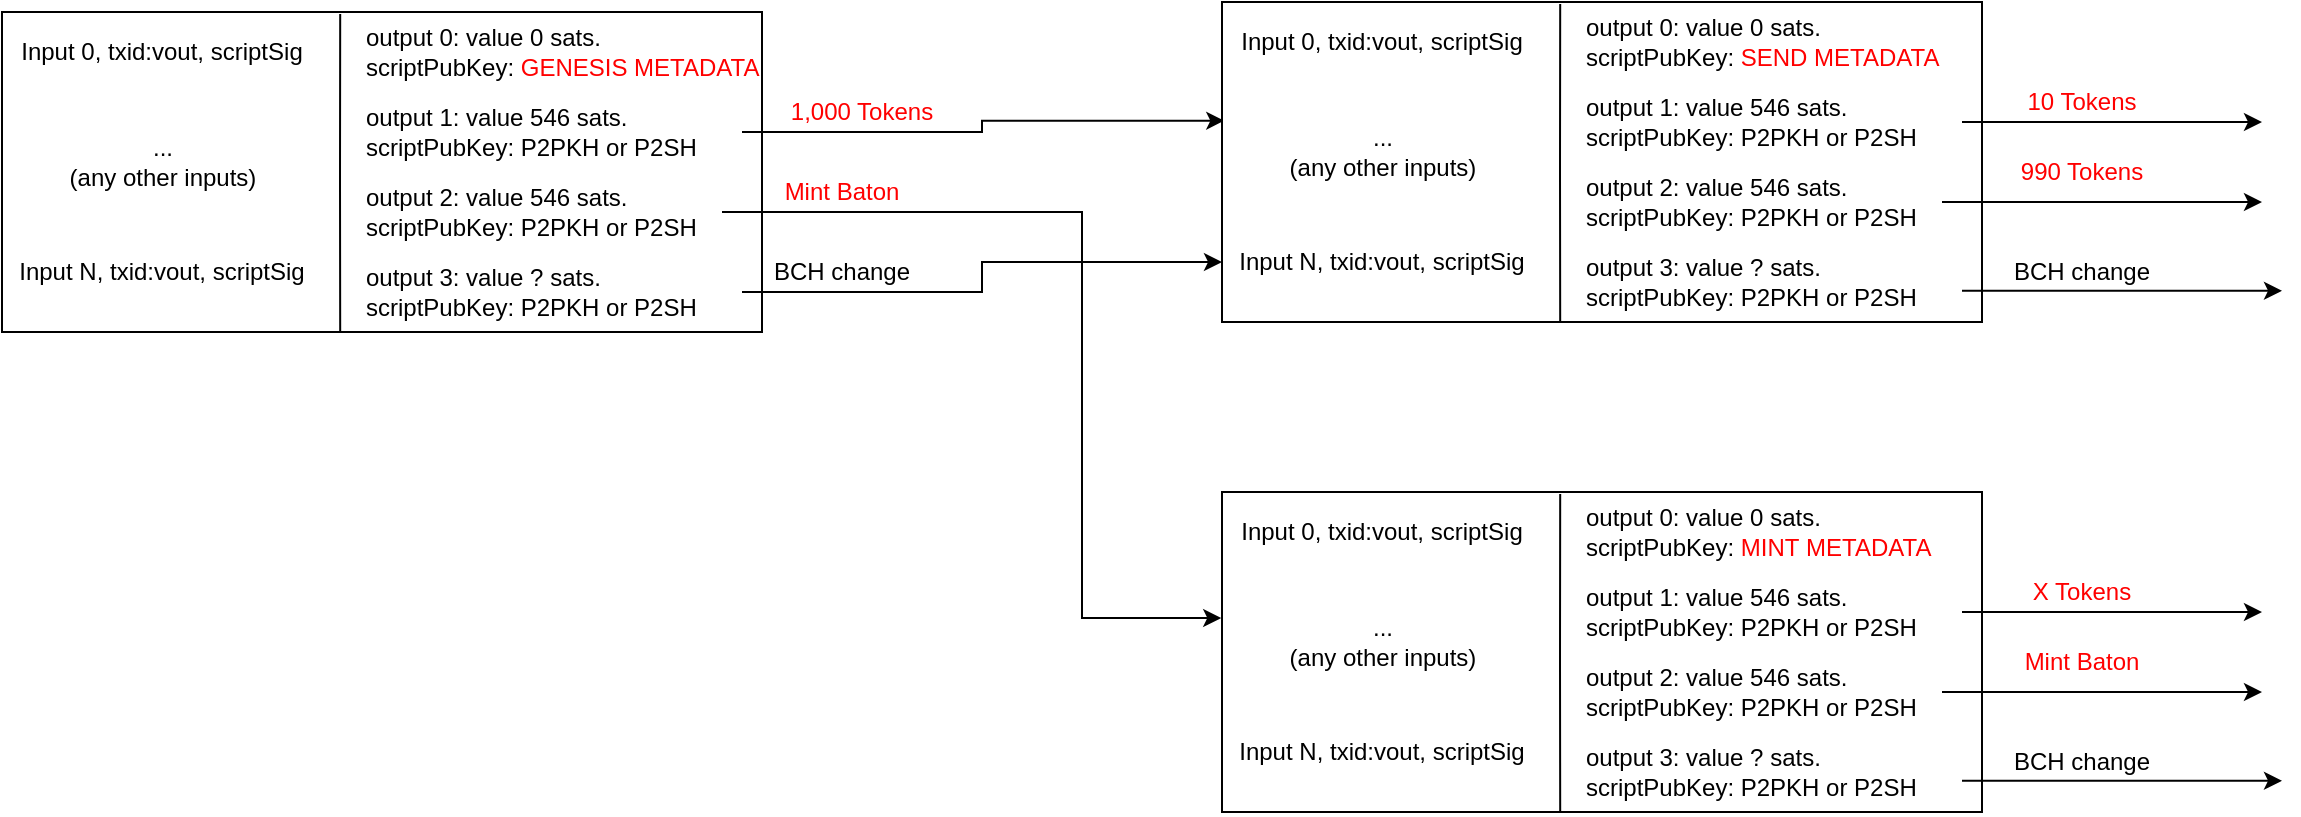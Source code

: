 <mxfile version="13.10.0" type="github">
  <diagram id="DNg9V2jsF8NSnpXROGT9" name="Page-1">
    <mxGraphModel dx="1440" dy="1312" grid="1" gridSize="10" guides="1" tooltips="1" connect="1" arrows="1" fold="1" page="1" pageScale="1" pageWidth="850" pageHeight="1100" math="0" shadow="0">
      <root>
        <mxCell id="0" />
        <mxCell id="1" parent="0" />
        <mxCell id="EfIZh7Z6Vbl0Ue_rGGfy-1" value="" style="rounded=0;whiteSpace=wrap;html=1;" vertex="1" parent="1">
          <mxGeometry x="90" y="190" width="380" height="160" as="geometry" />
        </mxCell>
        <mxCell id="EfIZh7Z6Vbl0Ue_rGGfy-3" value="" style="endArrow=none;html=1;entryX=0.445;entryY=0.006;entryDx=0;entryDy=0;exitX=0.445;exitY=1;exitDx=0;exitDy=0;exitPerimeter=0;entryPerimeter=0;" edge="1" parent="1" source="EfIZh7Z6Vbl0Ue_rGGfy-1" target="EfIZh7Z6Vbl0Ue_rGGfy-1">
          <mxGeometry width="50" height="50" relative="1" as="geometry">
            <mxPoint x="360" y="310" as="sourcePoint" />
            <mxPoint x="410" y="260" as="targetPoint" />
            <Array as="points">
              <mxPoint x="259" y="270" />
            </Array>
          </mxGeometry>
        </mxCell>
        <mxCell id="EfIZh7Z6Vbl0Ue_rGGfy-10" value="Input 0, txid:vout, scriptSig" style="text;html=1;strokeColor=none;fillColor=none;align=center;verticalAlign=middle;whiteSpace=wrap;rounded=0;" vertex="1" parent="1">
          <mxGeometry x="90" y="200" width="160" height="20" as="geometry" />
        </mxCell>
        <mxCell id="EfIZh7Z6Vbl0Ue_rGGfy-11" value="Input N, txid:vout, scriptSig" style="text;html=1;strokeColor=none;fillColor=none;align=center;verticalAlign=middle;whiteSpace=wrap;rounded=0;" vertex="1" parent="1">
          <mxGeometry x="90" y="310" width="160" height="20" as="geometry" />
        </mxCell>
        <mxCell id="EfIZh7Z6Vbl0Ue_rGGfy-13" value="output 0: value 0 sats.&lt;br&gt;scriptPubKey: &lt;font color=&quot;#ff0000&quot;&gt;GENESIS METADATA&lt;/font&gt;" style="text;html=1;strokeColor=none;fillColor=none;align=left;verticalAlign=middle;whiteSpace=wrap;rounded=0;" vertex="1" parent="1">
          <mxGeometry x="270" y="200" width="210" height="20" as="geometry" />
        </mxCell>
        <mxCell id="EfIZh7Z6Vbl0Ue_rGGfy-14" value="...&lt;br&gt;(any other inputs)" style="text;html=1;strokeColor=none;fillColor=none;align=center;verticalAlign=middle;whiteSpace=wrap;rounded=0;" vertex="1" parent="1">
          <mxGeometry x="107.5" y="250" width="125" height="30" as="geometry" />
        </mxCell>
        <mxCell id="EfIZh7Z6Vbl0Ue_rGGfy-23" style="edgeStyle=orthogonalEdgeStyle;rounded=0;orthogonalLoop=1;jettySize=auto;html=1;entryX=0.003;entryY=0.371;entryDx=0;entryDy=0;entryPerimeter=0;" edge="1" parent="1" source="EfIZh7Z6Vbl0Ue_rGGfy-16" target="EfIZh7Z6Vbl0Ue_rGGfy-33">
          <mxGeometry relative="1" as="geometry">
            <mxPoint x="700" y="250" as="targetPoint" />
          </mxGeometry>
        </mxCell>
        <mxCell id="EfIZh7Z6Vbl0Ue_rGGfy-16" value="output 1: value 546 sats.&lt;br&gt;scriptPubKey: P2PKH or P2SH" style="text;html=1;strokeColor=none;fillColor=none;align=left;verticalAlign=middle;whiteSpace=wrap;rounded=0;" vertex="1" parent="1">
          <mxGeometry x="270" y="240" width="190" height="20" as="geometry" />
        </mxCell>
        <mxCell id="EfIZh7Z6Vbl0Ue_rGGfy-31" style="edgeStyle=orthogonalEdgeStyle;rounded=0;orthogonalLoop=1;jettySize=auto;html=1;exitX=1;exitY=0.5;exitDx=0;exitDy=0;entryX=-0.001;entryY=0.394;entryDx=0;entryDy=0;entryPerimeter=0;" edge="1" parent="1" source="EfIZh7Z6Vbl0Ue_rGGfy-18" target="EfIZh7Z6Vbl0Ue_rGGfy-48">
          <mxGeometry relative="1" as="geometry">
            <mxPoint x="610" y="480" as="targetPoint" />
            <Array as="points">
              <mxPoint x="630" y="290" />
              <mxPoint x="630" y="493" />
            </Array>
          </mxGeometry>
        </mxCell>
        <mxCell id="EfIZh7Z6Vbl0Ue_rGGfy-18" value="output 2: value 546 sats.&lt;br&gt;scriptPubKey: P2PKH or P2SH" style="text;html=1;strokeColor=none;fillColor=none;align=left;verticalAlign=middle;whiteSpace=wrap;rounded=0;" vertex="1" parent="1">
          <mxGeometry x="270" y="280" width="180" height="20" as="geometry" />
        </mxCell>
        <mxCell id="EfIZh7Z6Vbl0Ue_rGGfy-25" style="edgeStyle=orthogonalEdgeStyle;rounded=0;orthogonalLoop=1;jettySize=auto;html=1;entryX=0;entryY=0.5;entryDx=0;entryDy=0;" edge="1" parent="1" source="EfIZh7Z6Vbl0Ue_rGGfy-19" target="EfIZh7Z6Vbl0Ue_rGGfy-36">
          <mxGeometry relative="1" as="geometry">
            <mxPoint x="580" y="330" as="targetPoint" />
          </mxGeometry>
        </mxCell>
        <mxCell id="EfIZh7Z6Vbl0Ue_rGGfy-19" value="output 3: value ? sats.&lt;br&gt;scriptPubKey: P2PKH or P2SH" style="text;html=1;strokeColor=none;fillColor=none;align=left;verticalAlign=middle;whiteSpace=wrap;rounded=0;" vertex="1" parent="1">
          <mxGeometry x="270" y="320" width="190" height="20" as="geometry" />
        </mxCell>
        <mxCell id="EfIZh7Z6Vbl0Ue_rGGfy-27" value="&lt;font color=&quot;#ff0000&quot;&gt;1,000 Tokens&lt;/font&gt;" style="text;html=1;strokeColor=none;fillColor=none;align=center;verticalAlign=middle;whiteSpace=wrap;rounded=0;" vertex="1" parent="1">
          <mxGeometry x="470" y="230" width="100" height="20" as="geometry" />
        </mxCell>
        <mxCell id="EfIZh7Z6Vbl0Ue_rGGfy-30" value="&lt;font color=&quot;#ff0000&quot;&gt;Mint Baton&lt;/font&gt;" style="text;html=1;strokeColor=none;fillColor=none;align=center;verticalAlign=middle;whiteSpace=wrap;rounded=0;" vertex="1" parent="1">
          <mxGeometry x="460" y="270" width="100" height="20" as="geometry" />
        </mxCell>
        <mxCell id="EfIZh7Z6Vbl0Ue_rGGfy-32" value="BCH change" style="text;html=1;strokeColor=none;fillColor=none;align=center;verticalAlign=middle;whiteSpace=wrap;rounded=0;" vertex="1" parent="1">
          <mxGeometry x="460" y="310" width="100" height="20" as="geometry" />
        </mxCell>
        <mxCell id="EfIZh7Z6Vbl0Ue_rGGfy-33" value="" style="rounded=0;whiteSpace=wrap;html=1;" vertex="1" parent="1">
          <mxGeometry x="700" y="185" width="380" height="160" as="geometry" />
        </mxCell>
        <mxCell id="EfIZh7Z6Vbl0Ue_rGGfy-34" value="" style="endArrow=none;html=1;entryX=0.445;entryY=0.006;entryDx=0;entryDy=0;exitX=0.445;exitY=1;exitDx=0;exitDy=0;exitPerimeter=0;entryPerimeter=0;" edge="1" parent="1" source="EfIZh7Z6Vbl0Ue_rGGfy-33" target="EfIZh7Z6Vbl0Ue_rGGfy-33">
          <mxGeometry width="50" height="50" relative="1" as="geometry">
            <mxPoint x="970" y="305" as="sourcePoint" />
            <mxPoint x="1020" y="255" as="targetPoint" />
            <Array as="points">
              <mxPoint x="869" y="265" />
            </Array>
          </mxGeometry>
        </mxCell>
        <mxCell id="EfIZh7Z6Vbl0Ue_rGGfy-35" value="Input 0, txid:vout, scriptSig" style="text;html=1;strokeColor=none;fillColor=none;align=center;verticalAlign=middle;whiteSpace=wrap;rounded=0;" vertex="1" parent="1">
          <mxGeometry x="700" y="195" width="160" height="20" as="geometry" />
        </mxCell>
        <mxCell id="EfIZh7Z6Vbl0Ue_rGGfy-36" value="Input N, txid:vout, scriptSig" style="text;html=1;strokeColor=none;fillColor=none;align=center;verticalAlign=middle;whiteSpace=wrap;rounded=0;" vertex="1" parent="1">
          <mxGeometry x="700" y="305" width="160" height="20" as="geometry" />
        </mxCell>
        <mxCell id="EfIZh7Z6Vbl0Ue_rGGfy-37" value="output 0: value 0 sats.&lt;br&gt;scriptPubKey: &lt;font color=&quot;#ff0000&quot;&gt;SEND METADATA&lt;/font&gt;" style="text;html=1;strokeColor=none;fillColor=none;align=left;verticalAlign=middle;whiteSpace=wrap;rounded=0;" vertex="1" parent="1">
          <mxGeometry x="880" y="195" width="210" height="20" as="geometry" />
        </mxCell>
        <mxCell id="EfIZh7Z6Vbl0Ue_rGGfy-38" value="...&lt;br&gt;(any other inputs)" style="text;html=1;strokeColor=none;fillColor=none;align=center;verticalAlign=middle;whiteSpace=wrap;rounded=0;" vertex="1" parent="1">
          <mxGeometry x="717.5" y="245" width="125" height="30" as="geometry" />
        </mxCell>
        <mxCell id="EfIZh7Z6Vbl0Ue_rGGfy-42" style="edgeStyle=orthogonalEdgeStyle;rounded=0;orthogonalLoop=1;jettySize=auto;html=1;" edge="1" parent="1" source="EfIZh7Z6Vbl0Ue_rGGfy-39">
          <mxGeometry relative="1" as="geometry">
            <mxPoint x="1220" y="245" as="targetPoint" />
          </mxGeometry>
        </mxCell>
        <mxCell id="EfIZh7Z6Vbl0Ue_rGGfy-39" value="output 1: value 546 sats.&lt;br&gt;scriptPubKey: P2PKH or P2SH" style="text;html=1;strokeColor=none;fillColor=none;align=left;verticalAlign=middle;whiteSpace=wrap;rounded=0;" vertex="1" parent="1">
          <mxGeometry x="880" y="235" width="190" height="20" as="geometry" />
        </mxCell>
        <mxCell id="EfIZh7Z6Vbl0Ue_rGGfy-43" style="edgeStyle=orthogonalEdgeStyle;rounded=0;orthogonalLoop=1;jettySize=auto;html=1;" edge="1" parent="1" source="EfIZh7Z6Vbl0Ue_rGGfy-40">
          <mxGeometry relative="1" as="geometry">
            <mxPoint x="1220" y="285" as="targetPoint" />
          </mxGeometry>
        </mxCell>
        <mxCell id="EfIZh7Z6Vbl0Ue_rGGfy-40" value="output 2: value 546 sats.&lt;br&gt;scriptPubKey: P2PKH or P2SH" style="text;html=1;strokeColor=none;fillColor=none;align=left;verticalAlign=middle;whiteSpace=wrap;rounded=0;" vertex="1" parent="1">
          <mxGeometry x="880" y="275" width="180" height="20" as="geometry" />
        </mxCell>
        <mxCell id="EfIZh7Z6Vbl0Ue_rGGfy-41" value="output 3: value ? sats.&lt;br&gt;scriptPubKey: P2PKH or P2SH" style="text;html=1;strokeColor=none;fillColor=none;align=left;verticalAlign=middle;whiteSpace=wrap;rounded=0;" vertex="1" parent="1">
          <mxGeometry x="880" y="315" width="190" height="20" as="geometry" />
        </mxCell>
        <mxCell id="EfIZh7Z6Vbl0Ue_rGGfy-44" value="&lt;font color=&quot;#ff0000&quot;&gt;10 Tokens&lt;/font&gt;" style="text;html=1;strokeColor=none;fillColor=none;align=center;verticalAlign=middle;whiteSpace=wrap;rounded=0;" vertex="1" parent="1">
          <mxGeometry x="1080" y="225" width="100" height="20" as="geometry" />
        </mxCell>
        <mxCell id="EfIZh7Z6Vbl0Ue_rGGfy-45" value="&lt;font color=&quot;#ff0000&quot;&gt;990 Tokens&lt;/font&gt;" style="text;html=1;strokeColor=none;fillColor=none;align=center;verticalAlign=middle;whiteSpace=wrap;rounded=0;" vertex="1" parent="1">
          <mxGeometry x="1080" y="260" width="100" height="20" as="geometry" />
        </mxCell>
        <mxCell id="EfIZh7Z6Vbl0Ue_rGGfy-46" style="edgeStyle=orthogonalEdgeStyle;rounded=0;orthogonalLoop=1;jettySize=auto;html=1;" edge="1" parent="1">
          <mxGeometry relative="1" as="geometry">
            <mxPoint x="1230" y="329.41" as="targetPoint" />
            <mxPoint x="1070" y="329.41" as="sourcePoint" />
          </mxGeometry>
        </mxCell>
        <mxCell id="EfIZh7Z6Vbl0Ue_rGGfy-47" value="BCH change" style="text;html=1;strokeColor=none;fillColor=none;align=center;verticalAlign=middle;whiteSpace=wrap;rounded=0;" vertex="1" parent="1">
          <mxGeometry x="1080" y="310" width="100" height="20" as="geometry" />
        </mxCell>
        <mxCell id="EfIZh7Z6Vbl0Ue_rGGfy-48" value="" style="rounded=0;whiteSpace=wrap;html=1;" vertex="1" parent="1">
          <mxGeometry x="700" y="430" width="380" height="160" as="geometry" />
        </mxCell>
        <mxCell id="EfIZh7Z6Vbl0Ue_rGGfy-49" value="" style="endArrow=none;html=1;entryX=0.445;entryY=0.006;entryDx=0;entryDy=0;exitX=0.445;exitY=1;exitDx=0;exitDy=0;exitPerimeter=0;entryPerimeter=0;" edge="1" parent="1" source="EfIZh7Z6Vbl0Ue_rGGfy-48" target="EfIZh7Z6Vbl0Ue_rGGfy-48">
          <mxGeometry width="50" height="50" relative="1" as="geometry">
            <mxPoint x="970" y="550" as="sourcePoint" />
            <mxPoint x="1020" y="500" as="targetPoint" />
            <Array as="points">
              <mxPoint x="869" y="510" />
            </Array>
          </mxGeometry>
        </mxCell>
        <mxCell id="EfIZh7Z6Vbl0Ue_rGGfy-50" value="Input 0, txid:vout, scriptSig" style="text;html=1;strokeColor=none;fillColor=none;align=center;verticalAlign=middle;whiteSpace=wrap;rounded=0;" vertex="1" parent="1">
          <mxGeometry x="700" y="440" width="160" height="20" as="geometry" />
        </mxCell>
        <mxCell id="EfIZh7Z6Vbl0Ue_rGGfy-51" value="Input N, txid:vout, scriptSig" style="text;html=1;strokeColor=none;fillColor=none;align=center;verticalAlign=middle;whiteSpace=wrap;rounded=0;" vertex="1" parent="1">
          <mxGeometry x="700" y="550" width="160" height="20" as="geometry" />
        </mxCell>
        <mxCell id="EfIZh7Z6Vbl0Ue_rGGfy-52" value="output 0: value 0 sats.&lt;br&gt;scriptPubKey: &lt;font color=&quot;#ff0000&quot;&gt;MINT&amp;nbsp;METADATA&lt;/font&gt;" style="text;html=1;strokeColor=none;fillColor=none;align=left;verticalAlign=middle;whiteSpace=wrap;rounded=0;" vertex="1" parent="1">
          <mxGeometry x="880" y="440" width="210" height="20" as="geometry" />
        </mxCell>
        <mxCell id="EfIZh7Z6Vbl0Ue_rGGfy-53" value="...&lt;br&gt;(any other inputs)" style="text;html=1;strokeColor=none;fillColor=none;align=center;verticalAlign=middle;whiteSpace=wrap;rounded=0;" vertex="1" parent="1">
          <mxGeometry x="717.5" y="490" width="125" height="30" as="geometry" />
        </mxCell>
        <mxCell id="EfIZh7Z6Vbl0Ue_rGGfy-54" style="edgeStyle=orthogonalEdgeStyle;rounded=0;orthogonalLoop=1;jettySize=auto;html=1;" edge="1" parent="1" source="EfIZh7Z6Vbl0Ue_rGGfy-55">
          <mxGeometry relative="1" as="geometry">
            <mxPoint x="1220" y="490" as="targetPoint" />
          </mxGeometry>
        </mxCell>
        <mxCell id="EfIZh7Z6Vbl0Ue_rGGfy-55" value="output 1: value 546 sats.&lt;br&gt;scriptPubKey: P2PKH or P2SH" style="text;html=1;strokeColor=none;fillColor=none;align=left;verticalAlign=middle;whiteSpace=wrap;rounded=0;" vertex="1" parent="1">
          <mxGeometry x="880" y="480" width="190" height="20" as="geometry" />
        </mxCell>
        <mxCell id="EfIZh7Z6Vbl0Ue_rGGfy-56" style="edgeStyle=orthogonalEdgeStyle;rounded=0;orthogonalLoop=1;jettySize=auto;html=1;" edge="1" parent="1" source="EfIZh7Z6Vbl0Ue_rGGfy-57">
          <mxGeometry relative="1" as="geometry">
            <mxPoint x="1220" y="530" as="targetPoint" />
          </mxGeometry>
        </mxCell>
        <mxCell id="EfIZh7Z6Vbl0Ue_rGGfy-57" value="output 2: value 546 sats.&lt;br&gt;scriptPubKey: P2PKH or P2SH" style="text;html=1;strokeColor=none;fillColor=none;align=left;verticalAlign=middle;whiteSpace=wrap;rounded=0;" vertex="1" parent="1">
          <mxGeometry x="880" y="520" width="180" height="20" as="geometry" />
        </mxCell>
        <mxCell id="EfIZh7Z6Vbl0Ue_rGGfy-58" value="output 3: value ? sats.&lt;br&gt;scriptPubKey: P2PKH or P2SH" style="text;html=1;strokeColor=none;fillColor=none;align=left;verticalAlign=middle;whiteSpace=wrap;rounded=0;" vertex="1" parent="1">
          <mxGeometry x="880" y="560" width="190" height="20" as="geometry" />
        </mxCell>
        <mxCell id="EfIZh7Z6Vbl0Ue_rGGfy-59" value="&lt;font color=&quot;#ff0000&quot;&gt;X Tokens&lt;/font&gt;" style="text;html=1;strokeColor=none;fillColor=none;align=center;verticalAlign=middle;whiteSpace=wrap;rounded=0;" vertex="1" parent="1">
          <mxGeometry x="1080" y="470" width="100" height="20" as="geometry" />
        </mxCell>
        <mxCell id="EfIZh7Z6Vbl0Ue_rGGfy-60" value="&lt;font color=&quot;#ff0000&quot;&gt;Mint Baton&lt;/font&gt;" style="text;html=1;strokeColor=none;fillColor=none;align=center;verticalAlign=middle;whiteSpace=wrap;rounded=0;" vertex="1" parent="1">
          <mxGeometry x="1080" y="505" width="100" height="20" as="geometry" />
        </mxCell>
        <mxCell id="EfIZh7Z6Vbl0Ue_rGGfy-61" style="edgeStyle=orthogonalEdgeStyle;rounded=0;orthogonalLoop=1;jettySize=auto;html=1;" edge="1" parent="1">
          <mxGeometry relative="1" as="geometry">
            <mxPoint x="1230" y="574.41" as="targetPoint" />
            <mxPoint x="1070" y="574.41" as="sourcePoint" />
          </mxGeometry>
        </mxCell>
        <mxCell id="EfIZh7Z6Vbl0Ue_rGGfy-62" value="BCH change" style="text;html=1;strokeColor=none;fillColor=none;align=center;verticalAlign=middle;whiteSpace=wrap;rounded=0;" vertex="1" parent="1">
          <mxGeometry x="1080" y="555" width="100" height="20" as="geometry" />
        </mxCell>
      </root>
    </mxGraphModel>
  </diagram>
</mxfile>
